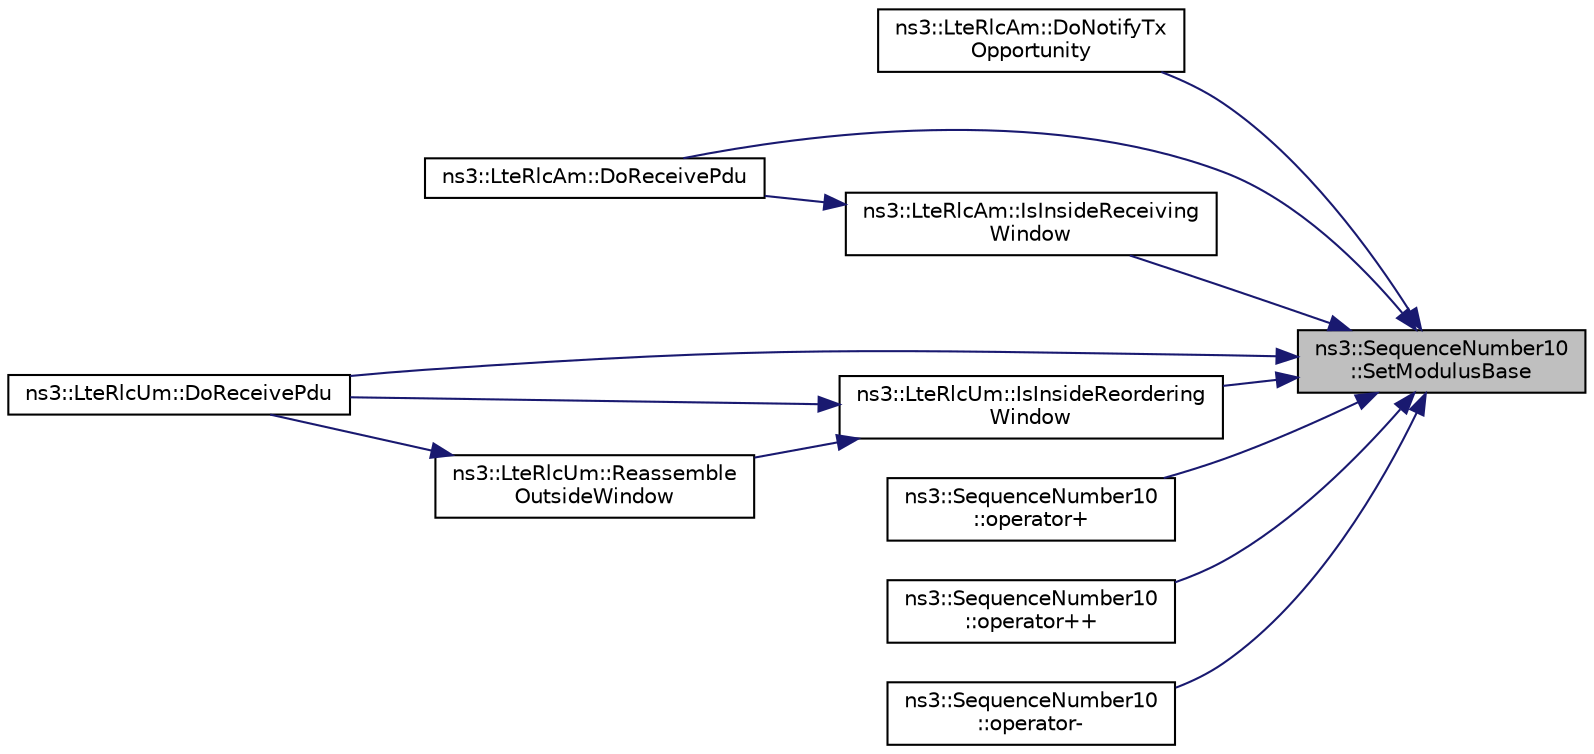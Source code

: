 digraph "ns3::SequenceNumber10::SetModulusBase"
{
 // LATEX_PDF_SIZE
  edge [fontname="Helvetica",fontsize="10",labelfontname="Helvetica",labelfontsize="10"];
  node [fontname="Helvetica",fontsize="10",shape=record];
  rankdir="RL";
  Node1 [label="ns3::SequenceNumber10\l::SetModulusBase",height=0.2,width=0.4,color="black", fillcolor="grey75", style="filled", fontcolor="black",tooltip="Set modulus base."];
  Node1 -> Node2 [dir="back",color="midnightblue",fontsize="10",style="solid",fontname="Helvetica"];
  Node2 [label="ns3::LteRlcAm::DoNotifyTx\lOpportunity",height=0.2,width=0.4,color="black", fillcolor="white", style="filled",URL="$classns3_1_1_lte_rlc_am.html#a529666294956659251df1e79ffd3fca5",tooltip="MAC SAP."];
  Node1 -> Node3 [dir="back",color="midnightblue",fontsize="10",style="solid",fontname="Helvetica"];
  Node3 [label="ns3::LteRlcAm::DoReceivePdu",height=0.2,width=0.4,color="black", fillcolor="white", style="filled",URL="$classns3_1_1_lte_rlc_am.html#ade2e2e81bf30e4c0f66655fb281b67ae",tooltip="Receive PDU function."];
  Node1 -> Node4 [dir="back",color="midnightblue",fontsize="10",style="solid",fontname="Helvetica"];
  Node4 [label="ns3::LteRlcUm::DoReceivePdu",height=0.2,width=0.4,color="black", fillcolor="white", style="filled",URL="$classns3_1_1_lte_rlc_um.html#a2781ee6a3a6dc22b6d79b0607cf15cab",tooltip="Receive PDU function."];
  Node1 -> Node5 [dir="back",color="midnightblue",fontsize="10",style="solid",fontname="Helvetica"];
  Node5 [label="ns3::LteRlcAm::IsInsideReceiving\lWindow",height=0.2,width=0.4,color="black", fillcolor="white", style="filled",URL="$classns3_1_1_lte_rlc_am.html#a278f6dd09bf7c65bd85fab4ece7ff11a",tooltip="method called when the T_status_prohibit timer expires"];
  Node5 -> Node3 [dir="back",color="midnightblue",fontsize="10",style="solid",fontname="Helvetica"];
  Node1 -> Node6 [dir="back",color="midnightblue",fontsize="10",style="solid",fontname="Helvetica"];
  Node6 [label="ns3::LteRlcUm::IsInsideReordering\lWindow",height=0.2,width=0.4,color="black", fillcolor="white", style="filled",URL="$classns3_1_1_lte_rlc_um.html#af9dc02493802d28c36558a1f1324cd4c",tooltip="Is inside reordering window function."];
  Node6 -> Node4 [dir="back",color="midnightblue",fontsize="10",style="solid",fontname="Helvetica"];
  Node6 -> Node7 [dir="back",color="midnightblue",fontsize="10",style="solid",fontname="Helvetica"];
  Node7 [label="ns3::LteRlcUm::Reassemble\lOutsideWindow",height=0.2,width=0.4,color="black", fillcolor="white", style="filled",URL="$classns3_1_1_lte_rlc_um.html#a49f67e2001fc4609ef592ccda50606ab",tooltip="Reassemble outside window."];
  Node7 -> Node4 [dir="back",color="midnightblue",fontsize="10",style="solid",fontname="Helvetica"];
  Node1 -> Node8 [dir="back",color="midnightblue",fontsize="10",style="solid",fontname="Helvetica"];
  Node8 [label="ns3::SequenceNumber10\l::operator+",height=0.2,width=0.4,color="black", fillcolor="white", style="filled",URL="$classns3_1_1_sequence_number10.html#aa15843a9fa073fd143a9c09b1615ba4f",tooltip="addition operator"];
  Node1 -> Node9 [dir="back",color="midnightblue",fontsize="10",style="solid",fontname="Helvetica"];
  Node9 [label="ns3::SequenceNumber10\l::operator++",height=0.2,width=0.4,color="black", fillcolor="white", style="filled",URL="$classns3_1_1_sequence_number10.html#acf32d5af08928d1aef107e66bd1e6be6",tooltip="postfix ++ operator"];
  Node1 -> Node10 [dir="back",color="midnightblue",fontsize="10",style="solid",fontname="Helvetica"];
  Node10 [label="ns3::SequenceNumber10\l::operator-",height=0.2,width=0.4,color="black", fillcolor="white", style="filled",URL="$classns3_1_1_sequence_number10.html#aa4a9fab11e4d4d47f891fbada912fe83",tooltip="subtraction operator"];
}
